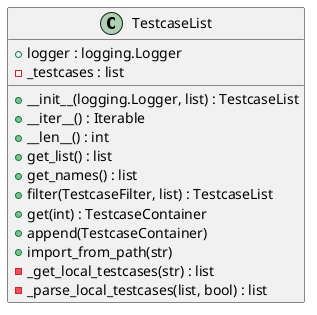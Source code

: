 @startuml

class TestcaseList {

+ logger : logging.Logger
- _testcases : list

+ __init__(logging.Logger, list) : TestcaseList
+ __iter__() : Iterable
+ __len__() : int
+ get_list() : list
+ get_names() : list
+ filter(TestcaseFilter, list) : TestcaseList
+ get(int) : TestcaseContainer
+ append(TestcaseContainer)
+ import_from_path(str)
- _get_local_testcases(str) : list
- _parse_local_testcases(list, bool) : list

}

@enduml
